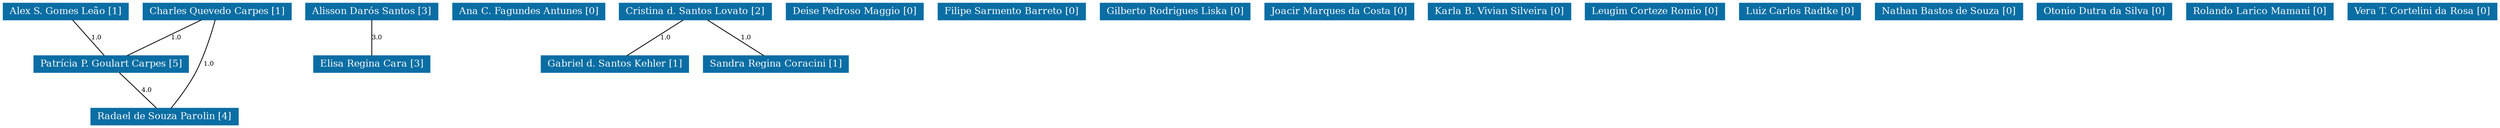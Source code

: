 strict graph grafo2 {
	graph [bb="0,0,2602,153",
		id=grafo2,
		overlap=False
	];
	node [fontsize=12,
		label="\N",
		shape=rectangle,
		style=filled
	];
	0	 [URL="membro-4578163028362070.html",
		color="#0A6EA4",
		fontcolor="#FFFFFF",
		height=0.29167,
		label="Alex S. Gomes Leão [1]",
		pos="66.5,142.5",
		width=1.8472];
	16	 [URL="membro-7646090474831649.html",
		color="#0A6EA4",
		fontcolor="#FFFFFF",
		height=0.29167,
		label="Patrícia P. Goulart Carpes [5]",
		pos="113.5,76.5",
		width=2.1667];
	0 -- 16	 [fontsize=8,
		label=1.0,
		lp="98.5,109.5",
		pos="74.051,131.9 82.77,119.65 97.035,99.622 105.81,87.297"];
	17	 [URL="membro-3321947327740091.html",
		color="#0A6EA4",
		fontcolor="#FFFFFF",
		height=0.29167,
		label="Radael de Souza Parolin [4]",
		pos="170.5,10.5",
		width=2.0694];
	16 -- 17	 [fontsize=8,
		label=4.0,
		lp="150.5,43.5",
		pos="122.66,65.896 133.23,53.653 150.53,33.622 161.18,21.297"];
	1	 [URL="membro-6578656064045662.html",
		color="#0A6EA4",
		fontcolor="#FFFFFF",
		height=0.29167,
		label="Alisson Darós Santos [3]",
		pos="389.5,142.5",
		width=1.875];
	6	 [URL="membro-4030189248596755.html",
		color="#0A6EA4",
		fontcolor="#FFFFFF",
		height=0.29167,
		label="Elisa Regina Cara [3]",
		pos="389.5,76.5",
		width=1.6528];
	1 -- 6	 [fontsize=8,
		label=3.0,
		lp="394.5,109.5",
		pos="389.5,131.9 389.5,119.65 389.5,99.622 389.5,87.297"];
	2	 [URL="membro-7082296865041644.html",
		color="#0A6EA4",
		fontcolor="#FFFFFF",
		height=0.29167,
		label="Ana C. Fagundes Antunes [0]",
		pos="554.5,142.5",
		width=2.2083];
	3	 [URL="membro-6354365216617498.html",
		color="#0A6EA4",
		fontcolor="#FFFFFF",
		height=0.29167,
		label="Charles Quevedo Carpes [1]",
		pos="227.5,142.5",
		width=2.1111];
	3 -- 16	 [fontsize=8,
		label=1.0,
		lp="182.5,109.5",
		pos="209.18,131.9 187.91,119.58 153.02,99.383 131.77,87.078"];
	3 -- 17	 [fontsize=8,
		label=1.0,
		lp="214.5,76.5",
		pos="224.34,131.9 219.75,116.95 210.66,88.917 200.5,66 193.4,49.98 183.45,32.305 176.99,21.302"];
	4	 [URL="membro-7562187381716677.html",
		color="#0A6EA4",
		fontcolor="#FFFFFF",
		height=0.29167,
		label="Cristina d. Santos Lovato [2]",
		pos="728.5,142.5",
		width=2.125];
	8	 [URL="membro-3370111653429241.html",
		color="#0A6EA4",
		fontcolor="#FFFFFF",
		height=0.29167,
		label="Gabriel d. Santos Kehler [1]",
		pos="645.5,76.5",
		width=2.0833];
	4 -- 8	 [fontsize=8,
		label=1.0,
		lp="697.5,109.5",
		pos="715.16,131.9 699.68,119.58 674.28,99.383 658.8,87.078"];
	19	 [URL="membro-3081658219182183.html",
		color="#0A6EA4",
		fontcolor="#FFFFFF",
		height=0.29167,
		label="Sandra Regina Coracini [1]",
		pos="811.5,76.5",
		width=2.0278];
	4 -- 19	 [fontsize=8,
		label=1.0,
		lp="780.5,109.5",
		pos="741.84,131.9 757.32,119.58 782.72,99.383 798.2,87.078"];
	5	 [URL="membro-9930020408308947.html",
		color="#0A6EA4",
		fontcolor="#FFFFFF",
		height=0.29167,
		label="Deise Pedroso Maggio [0]",
		pos="893.5,142.5",
		width=1.9583];
	7	 [URL="membro-2191885072457717.html",
		color="#0A6EA4",
		fontcolor="#FFFFFF",
		height=0.29167,
		label="Filipe Sarmento Barreto [0]",
		pos="1055.5,142.5",
		width=2.0278];
	9	 [URL="membro-2217949943647601.html",
		color="#0A6EA4",
		fontcolor="#FFFFFF",
		height=0.29167,
		label="Gilberto Rodrigues Liska [0]",
		pos="1223.5,142.5",
		width=2.125];
	10	 [URL="membro-4415592608164551.html",
		color="#0A6EA4",
		fontcolor="#FFFFFF",
		height=0.29167,
		label="Joacir Marques da Costa [0]",
		pos="1392.5,142.5",
		width=2.0694];
	11	 [URL="membro-7199536513974481.html",
		color="#0A6EA4",
		fontcolor="#FFFFFF",
		height=0.29167,
		label="Karla B. Vivian Silveira [0]",
		pos="1559.5,142.5",
		width=2.0556];
	12	 [URL="membro-8948008714853940.html",
		color="#0A6EA4",
		fontcolor="#FFFFFF",
		height=0.29167,
		label="Leugim Corteze Romio [0]",
		pos="1724.5,142.5",
		width=2.0139];
	13	 [URL="membro-9456163495439873.html",
		color="#0A6EA4",
		fontcolor="#FFFFFF",
		height=0.29167,
		label="Luiz Carlos Radtke [0]",
		pos="1877.5,142.5",
		width=1.7361];
	14	 [URL="membro-4592348231762682.html",
		color="#0A6EA4",
		fontcolor="#FFFFFF",
		height=0.29167,
		label="Nathan Bastos de Souza [0]",
		pos="2032.5,142.5",
		width=2.0694];
	15	 [URL="membro-1428550806690596.html",
		color="#0A6EA4",
		fontcolor="#FFFFFF",
		height=0.29167,
		label="Otonio Dutra da Silva [0]",
		pos="2193.5,142.5",
		width=1.9028];
	18	 [URL="membro-4720168156638203.html",
		color="#0A6EA4",
		fontcolor="#FFFFFF",
		height=0.29167,
		label="Rolando Larico Mamani [0]",
		pos="2354.5,142.5",
		width=2.0694];
	20	 [URL="membro-9809845979418380.html",
		color="#0A6EA4",
		fontcolor="#FFFFFF",
		height=0.29167,
		label="Vera T. Cortelini da Rosa [0]",
		pos="2524.5,142.5",
		width=2.1528];
}
